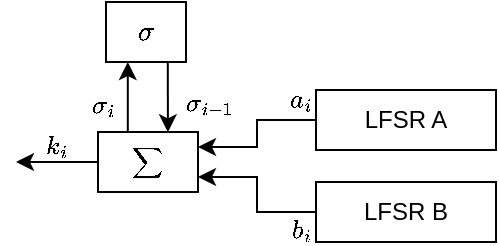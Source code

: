 <mxfile version="19.0.1" type="device"><diagram id="XlqzobAcwcZaECM1g3f6" name="Seite-1"><mxGraphModel dx="363" dy="207" grid="1" gridSize="10" guides="1" tooltips="1" connect="1" arrows="1" fold="1" page="1" pageScale="1" pageWidth="1654" pageHeight="1169" math="1" shadow="0"><root><mxCell id="0"/><mxCell id="1" parent="0"/><mxCell id="dEwXBFAMe3M92vWPR8C2-5" style="edgeStyle=orthogonalEdgeStyle;rounded=0;orthogonalLoop=1;jettySize=auto;html=1;entryX=1;entryY=0.25;entryDx=0;entryDy=0;" parent="1" source="dEwXBFAMe3M92vWPR8C2-2" target="dEwXBFAMe3M92vWPR8C2-4" edge="1"><mxGeometry relative="1" as="geometry"/></mxCell><mxCell id="dEwXBFAMe3M92vWPR8C2-2" value="LFSR A" style="rounded=0;whiteSpace=wrap;html=1;" parent="1" vertex="1"><mxGeometry x="360" y="314" width="90" height="30" as="geometry"/></mxCell><mxCell id="dEwXBFAMe3M92vWPR8C2-6" style="edgeStyle=orthogonalEdgeStyle;rounded=0;orthogonalLoop=1;jettySize=auto;html=1;entryX=1;entryY=0.75;entryDx=0;entryDy=0;" parent="1" source="dEwXBFAMe3M92vWPR8C2-3" target="dEwXBFAMe3M92vWPR8C2-4" edge="1"><mxGeometry relative="1" as="geometry"/></mxCell><mxCell id="dEwXBFAMe3M92vWPR8C2-3" value="LFSR B" style="rounded=0;whiteSpace=wrap;html=1;" parent="1" vertex="1"><mxGeometry x="360" y="360" width="90" height="30" as="geometry"/></mxCell><mxCell id="dEwXBFAMe3M92vWPR8C2-7" style="edgeStyle=orthogonalEdgeStyle;rounded=0;orthogonalLoop=1;jettySize=auto;html=1;" parent="1" source="dEwXBFAMe3M92vWPR8C2-4" edge="1"><mxGeometry relative="1" as="geometry"><mxPoint x="210" y="350" as="targetPoint"/></mxGeometry></mxCell><mxCell id="dEwXBFAMe3M92vWPR8C2-22" value="$$\sigma_i$$" style="edgeStyle=orthogonalEdgeStyle;rounded=0;orthogonalLoop=1;jettySize=auto;html=1;exitX=0.298;exitY=-0.003;exitDx=0;exitDy=0;entryX=0.25;entryY=1;entryDx=0;entryDy=0;exitPerimeter=0;" parent="1" source="dEwXBFAMe3M92vWPR8C2-4" target="dEwXBFAMe3M92vWPR8C2-12" edge="1"><mxGeometry x="-0.279" y="13" relative="1" as="geometry"><Array as="points"><mxPoint x="266" y="300"/></Array><mxPoint as="offset"/></mxGeometry></mxCell><mxCell id="dEwXBFAMe3M92vWPR8C2-23" style="rounded=0;orthogonalLoop=1;jettySize=auto;html=1;exitX=0.699;exitY=0.005;exitDx=0;exitDy=0;entryX=0.75;entryY=1;entryDx=0;entryDy=0;exitPerimeter=0;startArrow=classic;startFill=1;endArrow=none;endFill=0;edgeStyle=orthogonalEdgeStyle;" parent="1" source="dEwXBFAMe3M92vWPR8C2-4" target="dEwXBFAMe3M92vWPR8C2-12" edge="1"><mxGeometry relative="1" as="geometry"><Array as="points"><mxPoint x="286" y="300"/></Array></mxGeometry></mxCell><mxCell id="dEwXBFAMe3M92vWPR8C2-24" value="$$\sigma_{i-1}$$" style="edgeLabel;html=1;align=center;verticalAlign=middle;resizable=0;points=[];labelBackgroundColor=none;" parent="dEwXBFAMe3M92vWPR8C2-23" vertex="1" connectable="0"><mxGeometry x="0.227" y="1" relative="1" as="geometry"><mxPoint x="21" y="8" as="offset"/></mxGeometry></mxCell><mxCell id="dEwXBFAMe3M92vWPR8C2-4" value="$$\sum$$" style="rounded=0;whiteSpace=wrap;html=1;fontSize=9;" parent="1" vertex="1"><mxGeometry x="251" y="335" width="50" height="30" as="geometry"/></mxCell><mxCell id="dEwXBFAMe3M92vWPR8C2-8" value="$$a_i$$" style="edgeLabel;html=1;align=center;verticalAlign=middle;resizable=0;points=[];labelBackgroundColor=none;" parent="1" vertex="1" connectable="0"><mxGeometry x="355" y="322" as="geometry"><mxPoint x="-3" y="-3" as="offset"/></mxGeometry></mxCell><mxCell id="dEwXBFAMe3M92vWPR8C2-9" value="$$b_i$$" style="edgeLabel;html=1;align=center;verticalAlign=middle;resizable=0;points=[];labelBackgroundColor=none;" parent="1" vertex="1" connectable="0"><mxGeometry x="356.0" y="380" as="geometry"><mxPoint x="-4" y="4" as="offset"/></mxGeometry></mxCell><mxCell id="dEwXBFAMe3M92vWPR8C2-10" value="$$k_i$$" style="edgeLabel;html=1;align=center;verticalAlign=middle;resizable=0;points=[];labelBackgroundColor=none;" parent="1" vertex="1" connectable="0"><mxGeometry x="230" y="344" as="geometry"><mxPoint y="-2" as="offset"/></mxGeometry></mxCell><mxCell id="dEwXBFAMe3M92vWPR8C2-12" value="" style="rounded=0;html=1;" parent="1" vertex="1"><mxGeometry x="255" y="270" width="40" height="30" as="geometry"/></mxCell><mxCell id="dEwXBFAMe3M92vWPR8C2-15" value="$$\sigma$$" style="text;html=1;align=center;verticalAlign=middle;resizable=0;points=[];autosize=1;strokeColor=none;fillColor=none;" parent="1" vertex="1"><mxGeometry x="235" y="275" width="80" height="20" as="geometry"/></mxCell></root></mxGraphModel></diagram></mxfile>